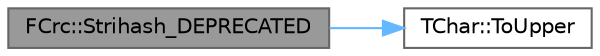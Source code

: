 digraph "FCrc::Strihash_DEPRECATED"
{
 // INTERACTIVE_SVG=YES
 // LATEX_PDF_SIZE
  bgcolor="transparent";
  edge [fontname=Helvetica,fontsize=10,labelfontname=Helvetica,labelfontsize=10];
  node [fontname=Helvetica,fontsize=10,shape=box,height=0.2,width=0.4];
  rankdir="LR";
  Node1 [id="Node000001",label="FCrc::Strihash_DEPRECATED",height=0.2,width=0.4,color="gray40", fillcolor="grey60", style="filled", fontcolor="black",tooltip=" "];
  Node1 -> Node2 [id="edge1_Node000001_Node000002",color="steelblue1",style="solid",tooltip=" "];
  Node2 [id="Node000002",label="TChar::ToUpper",height=0.2,width=0.4,color="grey40", fillcolor="white", style="filled",URL="$d2/d80/structTChar.html#aac4391f075601d2adf118e96acf8da83",tooltip="Only converts ASCII characters, same as CRT to[w]upper() with standard C locale."];
}
